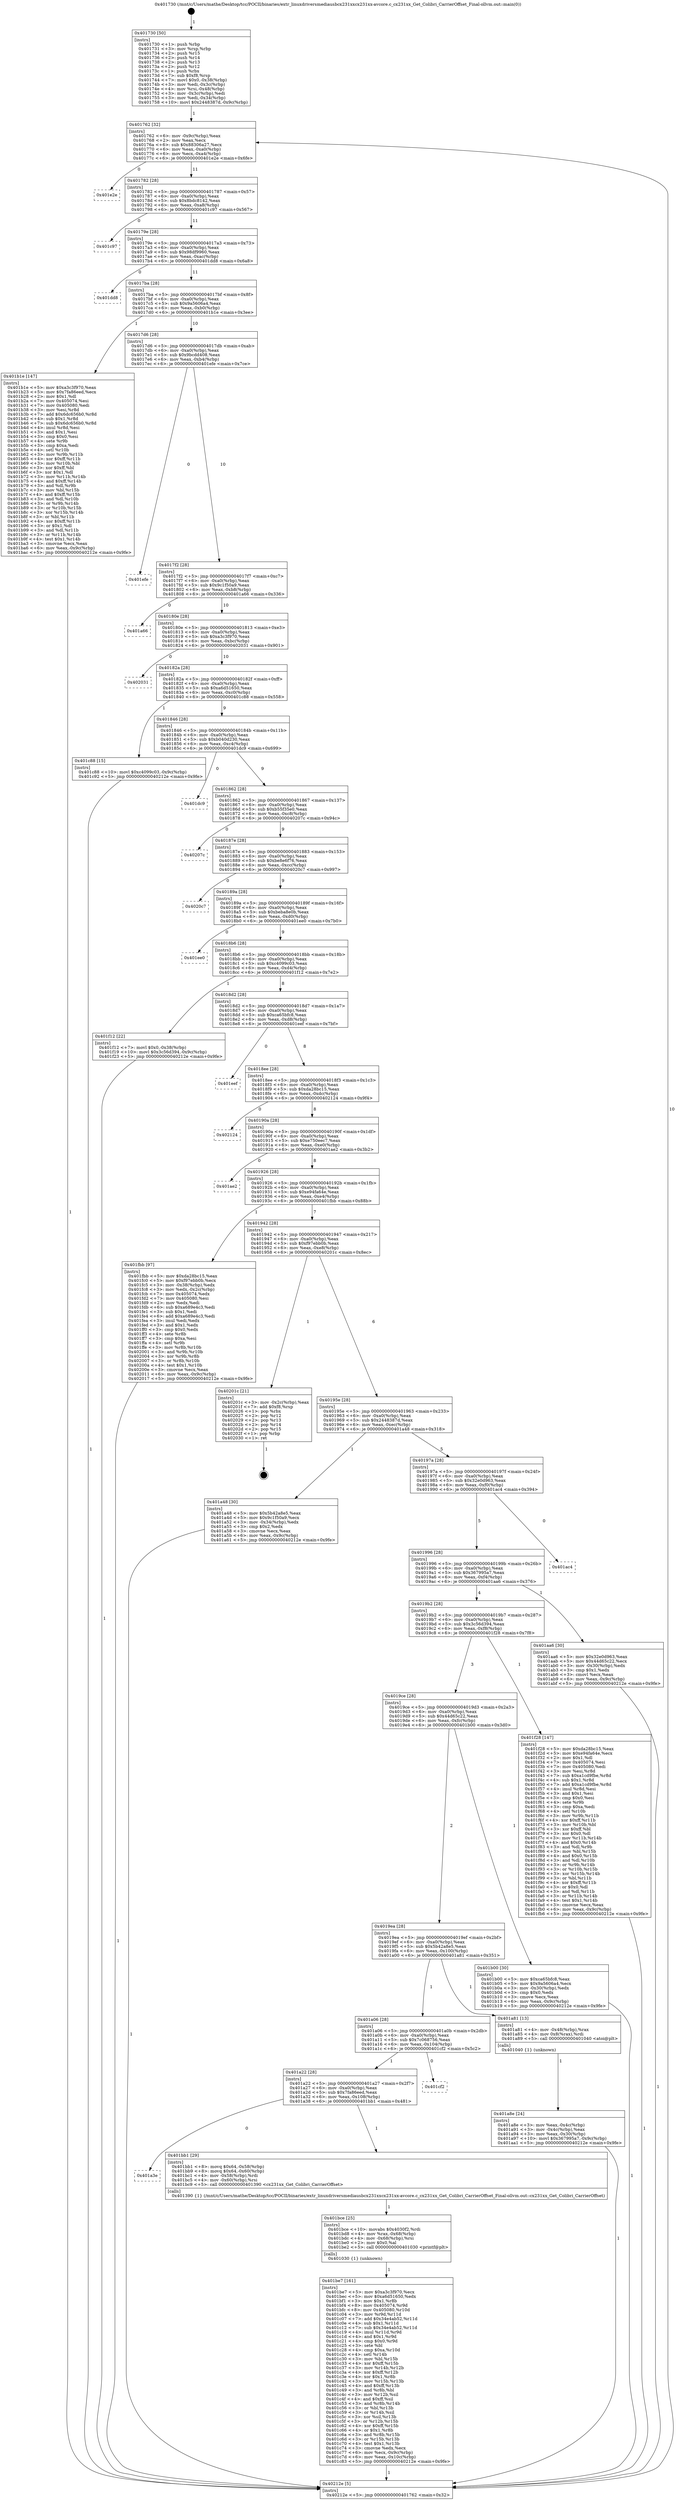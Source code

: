 digraph "0x401730" {
  label = "0x401730 (/mnt/c/Users/mathe/Desktop/tcc/POCII/binaries/extr_linuxdriversmediausbcx231xxcx231xx-avcore.c_cx231xx_Get_Colibri_CarrierOffset_Final-ollvm.out::main(0))"
  labelloc = "t"
  node[shape=record]

  Entry [label="",width=0.3,height=0.3,shape=circle,fillcolor=black,style=filled]
  "0x401762" [label="{
     0x401762 [32]\l
     | [instrs]\l
     &nbsp;&nbsp;0x401762 \<+6\>: mov -0x9c(%rbp),%eax\l
     &nbsp;&nbsp;0x401768 \<+2\>: mov %eax,%ecx\l
     &nbsp;&nbsp;0x40176a \<+6\>: sub $0x88306a27,%ecx\l
     &nbsp;&nbsp;0x401770 \<+6\>: mov %eax,-0xa0(%rbp)\l
     &nbsp;&nbsp;0x401776 \<+6\>: mov %ecx,-0xa4(%rbp)\l
     &nbsp;&nbsp;0x40177c \<+6\>: je 0000000000401e2e \<main+0x6fe\>\l
  }"]
  "0x401e2e" [label="{
     0x401e2e\l
  }", style=dashed]
  "0x401782" [label="{
     0x401782 [28]\l
     | [instrs]\l
     &nbsp;&nbsp;0x401782 \<+5\>: jmp 0000000000401787 \<main+0x57\>\l
     &nbsp;&nbsp;0x401787 \<+6\>: mov -0xa0(%rbp),%eax\l
     &nbsp;&nbsp;0x40178d \<+5\>: sub $0x8bdc8142,%eax\l
     &nbsp;&nbsp;0x401792 \<+6\>: mov %eax,-0xa8(%rbp)\l
     &nbsp;&nbsp;0x401798 \<+6\>: je 0000000000401c97 \<main+0x567\>\l
  }"]
  Exit [label="",width=0.3,height=0.3,shape=circle,fillcolor=black,style=filled,peripheries=2]
  "0x401c97" [label="{
     0x401c97\l
  }", style=dashed]
  "0x40179e" [label="{
     0x40179e [28]\l
     | [instrs]\l
     &nbsp;&nbsp;0x40179e \<+5\>: jmp 00000000004017a3 \<main+0x73\>\l
     &nbsp;&nbsp;0x4017a3 \<+6\>: mov -0xa0(%rbp),%eax\l
     &nbsp;&nbsp;0x4017a9 \<+5\>: sub $0x98df9960,%eax\l
     &nbsp;&nbsp;0x4017ae \<+6\>: mov %eax,-0xac(%rbp)\l
     &nbsp;&nbsp;0x4017b4 \<+6\>: je 0000000000401dd8 \<main+0x6a8\>\l
  }"]
  "0x401be7" [label="{
     0x401be7 [161]\l
     | [instrs]\l
     &nbsp;&nbsp;0x401be7 \<+5\>: mov $0xa3c3f970,%ecx\l
     &nbsp;&nbsp;0x401bec \<+5\>: mov $0xa6d51650,%edx\l
     &nbsp;&nbsp;0x401bf1 \<+3\>: mov $0x1,%r8b\l
     &nbsp;&nbsp;0x401bf4 \<+8\>: mov 0x405074,%r9d\l
     &nbsp;&nbsp;0x401bfc \<+8\>: mov 0x405080,%r10d\l
     &nbsp;&nbsp;0x401c04 \<+3\>: mov %r9d,%r11d\l
     &nbsp;&nbsp;0x401c07 \<+7\>: add $0x34e4ab52,%r11d\l
     &nbsp;&nbsp;0x401c0e \<+4\>: sub $0x1,%r11d\l
     &nbsp;&nbsp;0x401c12 \<+7\>: sub $0x34e4ab52,%r11d\l
     &nbsp;&nbsp;0x401c19 \<+4\>: imul %r11d,%r9d\l
     &nbsp;&nbsp;0x401c1d \<+4\>: and $0x1,%r9d\l
     &nbsp;&nbsp;0x401c21 \<+4\>: cmp $0x0,%r9d\l
     &nbsp;&nbsp;0x401c25 \<+3\>: sete %bl\l
     &nbsp;&nbsp;0x401c28 \<+4\>: cmp $0xa,%r10d\l
     &nbsp;&nbsp;0x401c2c \<+4\>: setl %r14b\l
     &nbsp;&nbsp;0x401c30 \<+3\>: mov %bl,%r15b\l
     &nbsp;&nbsp;0x401c33 \<+4\>: xor $0xff,%r15b\l
     &nbsp;&nbsp;0x401c37 \<+3\>: mov %r14b,%r12b\l
     &nbsp;&nbsp;0x401c3a \<+4\>: xor $0xff,%r12b\l
     &nbsp;&nbsp;0x401c3e \<+4\>: xor $0x1,%r8b\l
     &nbsp;&nbsp;0x401c42 \<+3\>: mov %r15b,%r13b\l
     &nbsp;&nbsp;0x401c45 \<+4\>: and $0xff,%r13b\l
     &nbsp;&nbsp;0x401c49 \<+3\>: and %r8b,%bl\l
     &nbsp;&nbsp;0x401c4c \<+3\>: mov %r12b,%sil\l
     &nbsp;&nbsp;0x401c4f \<+4\>: and $0xff,%sil\l
     &nbsp;&nbsp;0x401c53 \<+3\>: and %r8b,%r14b\l
     &nbsp;&nbsp;0x401c56 \<+3\>: or %bl,%r13b\l
     &nbsp;&nbsp;0x401c59 \<+3\>: or %r14b,%sil\l
     &nbsp;&nbsp;0x401c5c \<+3\>: xor %sil,%r13b\l
     &nbsp;&nbsp;0x401c5f \<+3\>: or %r12b,%r15b\l
     &nbsp;&nbsp;0x401c62 \<+4\>: xor $0xff,%r15b\l
     &nbsp;&nbsp;0x401c66 \<+4\>: or $0x1,%r8b\l
     &nbsp;&nbsp;0x401c6a \<+3\>: and %r8b,%r15b\l
     &nbsp;&nbsp;0x401c6d \<+3\>: or %r15b,%r13b\l
     &nbsp;&nbsp;0x401c70 \<+4\>: test $0x1,%r13b\l
     &nbsp;&nbsp;0x401c74 \<+3\>: cmovne %edx,%ecx\l
     &nbsp;&nbsp;0x401c77 \<+6\>: mov %ecx,-0x9c(%rbp)\l
     &nbsp;&nbsp;0x401c7d \<+6\>: mov %eax,-0x10c(%rbp)\l
     &nbsp;&nbsp;0x401c83 \<+5\>: jmp 000000000040212e \<main+0x9fe\>\l
  }"]
  "0x401dd8" [label="{
     0x401dd8\l
  }", style=dashed]
  "0x4017ba" [label="{
     0x4017ba [28]\l
     | [instrs]\l
     &nbsp;&nbsp;0x4017ba \<+5\>: jmp 00000000004017bf \<main+0x8f\>\l
     &nbsp;&nbsp;0x4017bf \<+6\>: mov -0xa0(%rbp),%eax\l
     &nbsp;&nbsp;0x4017c5 \<+5\>: sub $0x9a5606a4,%eax\l
     &nbsp;&nbsp;0x4017ca \<+6\>: mov %eax,-0xb0(%rbp)\l
     &nbsp;&nbsp;0x4017d0 \<+6\>: je 0000000000401b1e \<main+0x3ee\>\l
  }"]
  "0x401bce" [label="{
     0x401bce [25]\l
     | [instrs]\l
     &nbsp;&nbsp;0x401bce \<+10\>: movabs $0x4030f2,%rdi\l
     &nbsp;&nbsp;0x401bd8 \<+4\>: mov %rax,-0x68(%rbp)\l
     &nbsp;&nbsp;0x401bdc \<+4\>: mov -0x68(%rbp),%rsi\l
     &nbsp;&nbsp;0x401be0 \<+2\>: mov $0x0,%al\l
     &nbsp;&nbsp;0x401be2 \<+5\>: call 0000000000401030 \<printf@plt\>\l
     | [calls]\l
     &nbsp;&nbsp;0x401030 \{1\} (unknown)\l
  }"]
  "0x401b1e" [label="{
     0x401b1e [147]\l
     | [instrs]\l
     &nbsp;&nbsp;0x401b1e \<+5\>: mov $0xa3c3f970,%eax\l
     &nbsp;&nbsp;0x401b23 \<+5\>: mov $0x7fa86eed,%ecx\l
     &nbsp;&nbsp;0x401b28 \<+2\>: mov $0x1,%dl\l
     &nbsp;&nbsp;0x401b2a \<+7\>: mov 0x405074,%esi\l
     &nbsp;&nbsp;0x401b31 \<+7\>: mov 0x405080,%edi\l
     &nbsp;&nbsp;0x401b38 \<+3\>: mov %esi,%r8d\l
     &nbsp;&nbsp;0x401b3b \<+7\>: add $0x6dc656b0,%r8d\l
     &nbsp;&nbsp;0x401b42 \<+4\>: sub $0x1,%r8d\l
     &nbsp;&nbsp;0x401b46 \<+7\>: sub $0x6dc656b0,%r8d\l
     &nbsp;&nbsp;0x401b4d \<+4\>: imul %r8d,%esi\l
     &nbsp;&nbsp;0x401b51 \<+3\>: and $0x1,%esi\l
     &nbsp;&nbsp;0x401b54 \<+3\>: cmp $0x0,%esi\l
     &nbsp;&nbsp;0x401b57 \<+4\>: sete %r9b\l
     &nbsp;&nbsp;0x401b5b \<+3\>: cmp $0xa,%edi\l
     &nbsp;&nbsp;0x401b5e \<+4\>: setl %r10b\l
     &nbsp;&nbsp;0x401b62 \<+3\>: mov %r9b,%r11b\l
     &nbsp;&nbsp;0x401b65 \<+4\>: xor $0xff,%r11b\l
     &nbsp;&nbsp;0x401b69 \<+3\>: mov %r10b,%bl\l
     &nbsp;&nbsp;0x401b6c \<+3\>: xor $0xff,%bl\l
     &nbsp;&nbsp;0x401b6f \<+3\>: xor $0x1,%dl\l
     &nbsp;&nbsp;0x401b72 \<+3\>: mov %r11b,%r14b\l
     &nbsp;&nbsp;0x401b75 \<+4\>: and $0xff,%r14b\l
     &nbsp;&nbsp;0x401b79 \<+3\>: and %dl,%r9b\l
     &nbsp;&nbsp;0x401b7c \<+3\>: mov %bl,%r15b\l
     &nbsp;&nbsp;0x401b7f \<+4\>: and $0xff,%r15b\l
     &nbsp;&nbsp;0x401b83 \<+3\>: and %dl,%r10b\l
     &nbsp;&nbsp;0x401b86 \<+3\>: or %r9b,%r14b\l
     &nbsp;&nbsp;0x401b89 \<+3\>: or %r10b,%r15b\l
     &nbsp;&nbsp;0x401b8c \<+3\>: xor %r15b,%r14b\l
     &nbsp;&nbsp;0x401b8f \<+3\>: or %bl,%r11b\l
     &nbsp;&nbsp;0x401b92 \<+4\>: xor $0xff,%r11b\l
     &nbsp;&nbsp;0x401b96 \<+3\>: or $0x1,%dl\l
     &nbsp;&nbsp;0x401b99 \<+3\>: and %dl,%r11b\l
     &nbsp;&nbsp;0x401b9c \<+3\>: or %r11b,%r14b\l
     &nbsp;&nbsp;0x401b9f \<+4\>: test $0x1,%r14b\l
     &nbsp;&nbsp;0x401ba3 \<+3\>: cmovne %ecx,%eax\l
     &nbsp;&nbsp;0x401ba6 \<+6\>: mov %eax,-0x9c(%rbp)\l
     &nbsp;&nbsp;0x401bac \<+5\>: jmp 000000000040212e \<main+0x9fe\>\l
  }"]
  "0x4017d6" [label="{
     0x4017d6 [28]\l
     | [instrs]\l
     &nbsp;&nbsp;0x4017d6 \<+5\>: jmp 00000000004017db \<main+0xab\>\l
     &nbsp;&nbsp;0x4017db \<+6\>: mov -0xa0(%rbp),%eax\l
     &nbsp;&nbsp;0x4017e1 \<+5\>: sub $0x9bcdd408,%eax\l
     &nbsp;&nbsp;0x4017e6 \<+6\>: mov %eax,-0xb4(%rbp)\l
     &nbsp;&nbsp;0x4017ec \<+6\>: je 0000000000401efe \<main+0x7ce\>\l
  }"]
  "0x401a3e" [label="{
     0x401a3e\l
  }", style=dashed]
  "0x401efe" [label="{
     0x401efe\l
  }", style=dashed]
  "0x4017f2" [label="{
     0x4017f2 [28]\l
     | [instrs]\l
     &nbsp;&nbsp;0x4017f2 \<+5\>: jmp 00000000004017f7 \<main+0xc7\>\l
     &nbsp;&nbsp;0x4017f7 \<+6\>: mov -0xa0(%rbp),%eax\l
     &nbsp;&nbsp;0x4017fd \<+5\>: sub $0x9c1f50a9,%eax\l
     &nbsp;&nbsp;0x401802 \<+6\>: mov %eax,-0xb8(%rbp)\l
     &nbsp;&nbsp;0x401808 \<+6\>: je 0000000000401a66 \<main+0x336\>\l
  }"]
  "0x401bb1" [label="{
     0x401bb1 [29]\l
     | [instrs]\l
     &nbsp;&nbsp;0x401bb1 \<+8\>: movq $0x64,-0x58(%rbp)\l
     &nbsp;&nbsp;0x401bb9 \<+8\>: movq $0x64,-0x60(%rbp)\l
     &nbsp;&nbsp;0x401bc1 \<+4\>: mov -0x58(%rbp),%rdi\l
     &nbsp;&nbsp;0x401bc5 \<+4\>: mov -0x60(%rbp),%rsi\l
     &nbsp;&nbsp;0x401bc9 \<+5\>: call 0000000000401390 \<cx231xx_Get_Colibri_CarrierOffset\>\l
     | [calls]\l
     &nbsp;&nbsp;0x401390 \{1\} (/mnt/c/Users/mathe/Desktop/tcc/POCII/binaries/extr_linuxdriversmediausbcx231xxcx231xx-avcore.c_cx231xx_Get_Colibri_CarrierOffset_Final-ollvm.out::cx231xx_Get_Colibri_CarrierOffset)\l
  }"]
  "0x401a66" [label="{
     0x401a66\l
  }", style=dashed]
  "0x40180e" [label="{
     0x40180e [28]\l
     | [instrs]\l
     &nbsp;&nbsp;0x40180e \<+5\>: jmp 0000000000401813 \<main+0xe3\>\l
     &nbsp;&nbsp;0x401813 \<+6\>: mov -0xa0(%rbp),%eax\l
     &nbsp;&nbsp;0x401819 \<+5\>: sub $0xa3c3f970,%eax\l
     &nbsp;&nbsp;0x40181e \<+6\>: mov %eax,-0xbc(%rbp)\l
     &nbsp;&nbsp;0x401824 \<+6\>: je 0000000000402031 \<main+0x901\>\l
  }"]
  "0x401a22" [label="{
     0x401a22 [28]\l
     | [instrs]\l
     &nbsp;&nbsp;0x401a22 \<+5\>: jmp 0000000000401a27 \<main+0x2f7\>\l
     &nbsp;&nbsp;0x401a27 \<+6\>: mov -0xa0(%rbp),%eax\l
     &nbsp;&nbsp;0x401a2d \<+5\>: sub $0x7fa86eed,%eax\l
     &nbsp;&nbsp;0x401a32 \<+6\>: mov %eax,-0x108(%rbp)\l
     &nbsp;&nbsp;0x401a38 \<+6\>: je 0000000000401bb1 \<main+0x481\>\l
  }"]
  "0x402031" [label="{
     0x402031\l
  }", style=dashed]
  "0x40182a" [label="{
     0x40182a [28]\l
     | [instrs]\l
     &nbsp;&nbsp;0x40182a \<+5\>: jmp 000000000040182f \<main+0xff\>\l
     &nbsp;&nbsp;0x40182f \<+6\>: mov -0xa0(%rbp),%eax\l
     &nbsp;&nbsp;0x401835 \<+5\>: sub $0xa6d51650,%eax\l
     &nbsp;&nbsp;0x40183a \<+6\>: mov %eax,-0xc0(%rbp)\l
     &nbsp;&nbsp;0x401840 \<+6\>: je 0000000000401c88 \<main+0x558\>\l
  }"]
  "0x401cf2" [label="{
     0x401cf2\l
  }", style=dashed]
  "0x401c88" [label="{
     0x401c88 [15]\l
     | [instrs]\l
     &nbsp;&nbsp;0x401c88 \<+10\>: movl $0xc4099c03,-0x9c(%rbp)\l
     &nbsp;&nbsp;0x401c92 \<+5\>: jmp 000000000040212e \<main+0x9fe\>\l
  }"]
  "0x401846" [label="{
     0x401846 [28]\l
     | [instrs]\l
     &nbsp;&nbsp;0x401846 \<+5\>: jmp 000000000040184b \<main+0x11b\>\l
     &nbsp;&nbsp;0x40184b \<+6\>: mov -0xa0(%rbp),%eax\l
     &nbsp;&nbsp;0x401851 \<+5\>: sub $0xb040d230,%eax\l
     &nbsp;&nbsp;0x401856 \<+6\>: mov %eax,-0xc4(%rbp)\l
     &nbsp;&nbsp;0x40185c \<+6\>: je 0000000000401dc9 \<main+0x699\>\l
  }"]
  "0x401a8e" [label="{
     0x401a8e [24]\l
     | [instrs]\l
     &nbsp;&nbsp;0x401a8e \<+3\>: mov %eax,-0x4c(%rbp)\l
     &nbsp;&nbsp;0x401a91 \<+3\>: mov -0x4c(%rbp),%eax\l
     &nbsp;&nbsp;0x401a94 \<+3\>: mov %eax,-0x30(%rbp)\l
     &nbsp;&nbsp;0x401a97 \<+10\>: movl $0x367995a7,-0x9c(%rbp)\l
     &nbsp;&nbsp;0x401aa1 \<+5\>: jmp 000000000040212e \<main+0x9fe\>\l
  }"]
  "0x401dc9" [label="{
     0x401dc9\l
  }", style=dashed]
  "0x401862" [label="{
     0x401862 [28]\l
     | [instrs]\l
     &nbsp;&nbsp;0x401862 \<+5\>: jmp 0000000000401867 \<main+0x137\>\l
     &nbsp;&nbsp;0x401867 \<+6\>: mov -0xa0(%rbp),%eax\l
     &nbsp;&nbsp;0x40186d \<+5\>: sub $0xb55f35e0,%eax\l
     &nbsp;&nbsp;0x401872 \<+6\>: mov %eax,-0xc8(%rbp)\l
     &nbsp;&nbsp;0x401878 \<+6\>: je 000000000040207c \<main+0x94c\>\l
  }"]
  "0x401a06" [label="{
     0x401a06 [28]\l
     | [instrs]\l
     &nbsp;&nbsp;0x401a06 \<+5\>: jmp 0000000000401a0b \<main+0x2db\>\l
     &nbsp;&nbsp;0x401a0b \<+6\>: mov -0xa0(%rbp),%eax\l
     &nbsp;&nbsp;0x401a11 \<+5\>: sub $0x7c068756,%eax\l
     &nbsp;&nbsp;0x401a16 \<+6\>: mov %eax,-0x104(%rbp)\l
     &nbsp;&nbsp;0x401a1c \<+6\>: je 0000000000401cf2 \<main+0x5c2\>\l
  }"]
  "0x40207c" [label="{
     0x40207c\l
  }", style=dashed]
  "0x40187e" [label="{
     0x40187e [28]\l
     | [instrs]\l
     &nbsp;&nbsp;0x40187e \<+5\>: jmp 0000000000401883 \<main+0x153\>\l
     &nbsp;&nbsp;0x401883 \<+6\>: mov -0xa0(%rbp),%eax\l
     &nbsp;&nbsp;0x401889 \<+5\>: sub $0xbe8e6f76,%eax\l
     &nbsp;&nbsp;0x40188e \<+6\>: mov %eax,-0xcc(%rbp)\l
     &nbsp;&nbsp;0x401894 \<+6\>: je 00000000004020c7 \<main+0x997\>\l
  }"]
  "0x401a81" [label="{
     0x401a81 [13]\l
     | [instrs]\l
     &nbsp;&nbsp;0x401a81 \<+4\>: mov -0x48(%rbp),%rax\l
     &nbsp;&nbsp;0x401a85 \<+4\>: mov 0x8(%rax),%rdi\l
     &nbsp;&nbsp;0x401a89 \<+5\>: call 0000000000401040 \<atoi@plt\>\l
     | [calls]\l
     &nbsp;&nbsp;0x401040 \{1\} (unknown)\l
  }"]
  "0x4020c7" [label="{
     0x4020c7\l
  }", style=dashed]
  "0x40189a" [label="{
     0x40189a [28]\l
     | [instrs]\l
     &nbsp;&nbsp;0x40189a \<+5\>: jmp 000000000040189f \<main+0x16f\>\l
     &nbsp;&nbsp;0x40189f \<+6\>: mov -0xa0(%rbp),%eax\l
     &nbsp;&nbsp;0x4018a5 \<+5\>: sub $0xbeba8e0b,%eax\l
     &nbsp;&nbsp;0x4018aa \<+6\>: mov %eax,-0xd0(%rbp)\l
     &nbsp;&nbsp;0x4018b0 \<+6\>: je 0000000000401ee0 \<main+0x7b0\>\l
  }"]
  "0x4019ea" [label="{
     0x4019ea [28]\l
     | [instrs]\l
     &nbsp;&nbsp;0x4019ea \<+5\>: jmp 00000000004019ef \<main+0x2bf\>\l
     &nbsp;&nbsp;0x4019ef \<+6\>: mov -0xa0(%rbp),%eax\l
     &nbsp;&nbsp;0x4019f5 \<+5\>: sub $0x5b42a8e5,%eax\l
     &nbsp;&nbsp;0x4019fa \<+6\>: mov %eax,-0x100(%rbp)\l
     &nbsp;&nbsp;0x401a00 \<+6\>: je 0000000000401a81 \<main+0x351\>\l
  }"]
  "0x401ee0" [label="{
     0x401ee0\l
  }", style=dashed]
  "0x4018b6" [label="{
     0x4018b6 [28]\l
     | [instrs]\l
     &nbsp;&nbsp;0x4018b6 \<+5\>: jmp 00000000004018bb \<main+0x18b\>\l
     &nbsp;&nbsp;0x4018bb \<+6\>: mov -0xa0(%rbp),%eax\l
     &nbsp;&nbsp;0x4018c1 \<+5\>: sub $0xc4099c03,%eax\l
     &nbsp;&nbsp;0x4018c6 \<+6\>: mov %eax,-0xd4(%rbp)\l
     &nbsp;&nbsp;0x4018cc \<+6\>: je 0000000000401f12 \<main+0x7e2\>\l
  }"]
  "0x401b00" [label="{
     0x401b00 [30]\l
     | [instrs]\l
     &nbsp;&nbsp;0x401b00 \<+5\>: mov $0xca65bfc8,%eax\l
     &nbsp;&nbsp;0x401b05 \<+5\>: mov $0x9a5606a4,%ecx\l
     &nbsp;&nbsp;0x401b0a \<+3\>: mov -0x30(%rbp),%edx\l
     &nbsp;&nbsp;0x401b0d \<+3\>: cmp $0x0,%edx\l
     &nbsp;&nbsp;0x401b10 \<+3\>: cmove %ecx,%eax\l
     &nbsp;&nbsp;0x401b13 \<+6\>: mov %eax,-0x9c(%rbp)\l
     &nbsp;&nbsp;0x401b19 \<+5\>: jmp 000000000040212e \<main+0x9fe\>\l
  }"]
  "0x401f12" [label="{
     0x401f12 [22]\l
     | [instrs]\l
     &nbsp;&nbsp;0x401f12 \<+7\>: movl $0x0,-0x38(%rbp)\l
     &nbsp;&nbsp;0x401f19 \<+10\>: movl $0x3c56d394,-0x9c(%rbp)\l
     &nbsp;&nbsp;0x401f23 \<+5\>: jmp 000000000040212e \<main+0x9fe\>\l
  }"]
  "0x4018d2" [label="{
     0x4018d2 [28]\l
     | [instrs]\l
     &nbsp;&nbsp;0x4018d2 \<+5\>: jmp 00000000004018d7 \<main+0x1a7\>\l
     &nbsp;&nbsp;0x4018d7 \<+6\>: mov -0xa0(%rbp),%eax\l
     &nbsp;&nbsp;0x4018dd \<+5\>: sub $0xca65bfc8,%eax\l
     &nbsp;&nbsp;0x4018e2 \<+6\>: mov %eax,-0xd8(%rbp)\l
     &nbsp;&nbsp;0x4018e8 \<+6\>: je 0000000000401eef \<main+0x7bf\>\l
  }"]
  "0x4019ce" [label="{
     0x4019ce [28]\l
     | [instrs]\l
     &nbsp;&nbsp;0x4019ce \<+5\>: jmp 00000000004019d3 \<main+0x2a3\>\l
     &nbsp;&nbsp;0x4019d3 \<+6\>: mov -0xa0(%rbp),%eax\l
     &nbsp;&nbsp;0x4019d9 \<+5\>: sub $0x44d65c22,%eax\l
     &nbsp;&nbsp;0x4019de \<+6\>: mov %eax,-0xfc(%rbp)\l
     &nbsp;&nbsp;0x4019e4 \<+6\>: je 0000000000401b00 \<main+0x3d0\>\l
  }"]
  "0x401eef" [label="{
     0x401eef\l
  }", style=dashed]
  "0x4018ee" [label="{
     0x4018ee [28]\l
     | [instrs]\l
     &nbsp;&nbsp;0x4018ee \<+5\>: jmp 00000000004018f3 \<main+0x1c3\>\l
     &nbsp;&nbsp;0x4018f3 \<+6\>: mov -0xa0(%rbp),%eax\l
     &nbsp;&nbsp;0x4018f9 \<+5\>: sub $0xda28bc15,%eax\l
     &nbsp;&nbsp;0x4018fe \<+6\>: mov %eax,-0xdc(%rbp)\l
     &nbsp;&nbsp;0x401904 \<+6\>: je 0000000000402124 \<main+0x9f4\>\l
  }"]
  "0x401f28" [label="{
     0x401f28 [147]\l
     | [instrs]\l
     &nbsp;&nbsp;0x401f28 \<+5\>: mov $0xda28bc15,%eax\l
     &nbsp;&nbsp;0x401f2d \<+5\>: mov $0xe94fa64e,%ecx\l
     &nbsp;&nbsp;0x401f32 \<+2\>: mov $0x1,%dl\l
     &nbsp;&nbsp;0x401f34 \<+7\>: mov 0x405074,%esi\l
     &nbsp;&nbsp;0x401f3b \<+7\>: mov 0x405080,%edi\l
     &nbsp;&nbsp;0x401f42 \<+3\>: mov %esi,%r8d\l
     &nbsp;&nbsp;0x401f45 \<+7\>: sub $0xa1cd9fbe,%r8d\l
     &nbsp;&nbsp;0x401f4c \<+4\>: sub $0x1,%r8d\l
     &nbsp;&nbsp;0x401f50 \<+7\>: add $0xa1cd9fbe,%r8d\l
     &nbsp;&nbsp;0x401f57 \<+4\>: imul %r8d,%esi\l
     &nbsp;&nbsp;0x401f5b \<+3\>: and $0x1,%esi\l
     &nbsp;&nbsp;0x401f5e \<+3\>: cmp $0x0,%esi\l
     &nbsp;&nbsp;0x401f61 \<+4\>: sete %r9b\l
     &nbsp;&nbsp;0x401f65 \<+3\>: cmp $0xa,%edi\l
     &nbsp;&nbsp;0x401f68 \<+4\>: setl %r10b\l
     &nbsp;&nbsp;0x401f6c \<+3\>: mov %r9b,%r11b\l
     &nbsp;&nbsp;0x401f6f \<+4\>: xor $0xff,%r11b\l
     &nbsp;&nbsp;0x401f73 \<+3\>: mov %r10b,%bl\l
     &nbsp;&nbsp;0x401f76 \<+3\>: xor $0xff,%bl\l
     &nbsp;&nbsp;0x401f79 \<+3\>: xor $0x0,%dl\l
     &nbsp;&nbsp;0x401f7c \<+3\>: mov %r11b,%r14b\l
     &nbsp;&nbsp;0x401f7f \<+4\>: and $0x0,%r14b\l
     &nbsp;&nbsp;0x401f83 \<+3\>: and %dl,%r9b\l
     &nbsp;&nbsp;0x401f86 \<+3\>: mov %bl,%r15b\l
     &nbsp;&nbsp;0x401f89 \<+4\>: and $0x0,%r15b\l
     &nbsp;&nbsp;0x401f8d \<+3\>: and %dl,%r10b\l
     &nbsp;&nbsp;0x401f90 \<+3\>: or %r9b,%r14b\l
     &nbsp;&nbsp;0x401f93 \<+3\>: or %r10b,%r15b\l
     &nbsp;&nbsp;0x401f96 \<+3\>: xor %r15b,%r14b\l
     &nbsp;&nbsp;0x401f99 \<+3\>: or %bl,%r11b\l
     &nbsp;&nbsp;0x401f9c \<+4\>: xor $0xff,%r11b\l
     &nbsp;&nbsp;0x401fa0 \<+3\>: or $0x0,%dl\l
     &nbsp;&nbsp;0x401fa3 \<+3\>: and %dl,%r11b\l
     &nbsp;&nbsp;0x401fa6 \<+3\>: or %r11b,%r14b\l
     &nbsp;&nbsp;0x401fa9 \<+4\>: test $0x1,%r14b\l
     &nbsp;&nbsp;0x401fad \<+3\>: cmovne %ecx,%eax\l
     &nbsp;&nbsp;0x401fb0 \<+6\>: mov %eax,-0x9c(%rbp)\l
     &nbsp;&nbsp;0x401fb6 \<+5\>: jmp 000000000040212e \<main+0x9fe\>\l
  }"]
  "0x402124" [label="{
     0x402124\l
  }", style=dashed]
  "0x40190a" [label="{
     0x40190a [28]\l
     | [instrs]\l
     &nbsp;&nbsp;0x40190a \<+5\>: jmp 000000000040190f \<main+0x1df\>\l
     &nbsp;&nbsp;0x40190f \<+6\>: mov -0xa0(%rbp),%eax\l
     &nbsp;&nbsp;0x401915 \<+5\>: sub $0xe750eec7,%eax\l
     &nbsp;&nbsp;0x40191a \<+6\>: mov %eax,-0xe0(%rbp)\l
     &nbsp;&nbsp;0x401920 \<+6\>: je 0000000000401ae2 \<main+0x3b2\>\l
  }"]
  "0x4019b2" [label="{
     0x4019b2 [28]\l
     | [instrs]\l
     &nbsp;&nbsp;0x4019b2 \<+5\>: jmp 00000000004019b7 \<main+0x287\>\l
     &nbsp;&nbsp;0x4019b7 \<+6\>: mov -0xa0(%rbp),%eax\l
     &nbsp;&nbsp;0x4019bd \<+5\>: sub $0x3c56d394,%eax\l
     &nbsp;&nbsp;0x4019c2 \<+6\>: mov %eax,-0xf8(%rbp)\l
     &nbsp;&nbsp;0x4019c8 \<+6\>: je 0000000000401f28 \<main+0x7f8\>\l
  }"]
  "0x401ae2" [label="{
     0x401ae2\l
  }", style=dashed]
  "0x401926" [label="{
     0x401926 [28]\l
     | [instrs]\l
     &nbsp;&nbsp;0x401926 \<+5\>: jmp 000000000040192b \<main+0x1fb\>\l
     &nbsp;&nbsp;0x40192b \<+6\>: mov -0xa0(%rbp),%eax\l
     &nbsp;&nbsp;0x401931 \<+5\>: sub $0xe94fa64e,%eax\l
     &nbsp;&nbsp;0x401936 \<+6\>: mov %eax,-0xe4(%rbp)\l
     &nbsp;&nbsp;0x40193c \<+6\>: je 0000000000401fbb \<main+0x88b\>\l
  }"]
  "0x401aa6" [label="{
     0x401aa6 [30]\l
     | [instrs]\l
     &nbsp;&nbsp;0x401aa6 \<+5\>: mov $0x32e0d963,%eax\l
     &nbsp;&nbsp;0x401aab \<+5\>: mov $0x44d65c22,%ecx\l
     &nbsp;&nbsp;0x401ab0 \<+3\>: mov -0x30(%rbp),%edx\l
     &nbsp;&nbsp;0x401ab3 \<+3\>: cmp $0x1,%edx\l
     &nbsp;&nbsp;0x401ab6 \<+3\>: cmovl %ecx,%eax\l
     &nbsp;&nbsp;0x401ab9 \<+6\>: mov %eax,-0x9c(%rbp)\l
     &nbsp;&nbsp;0x401abf \<+5\>: jmp 000000000040212e \<main+0x9fe\>\l
  }"]
  "0x401fbb" [label="{
     0x401fbb [97]\l
     | [instrs]\l
     &nbsp;&nbsp;0x401fbb \<+5\>: mov $0xda28bc15,%eax\l
     &nbsp;&nbsp;0x401fc0 \<+5\>: mov $0xf97ebb0b,%ecx\l
     &nbsp;&nbsp;0x401fc5 \<+3\>: mov -0x38(%rbp),%edx\l
     &nbsp;&nbsp;0x401fc8 \<+3\>: mov %edx,-0x2c(%rbp)\l
     &nbsp;&nbsp;0x401fcb \<+7\>: mov 0x405074,%edx\l
     &nbsp;&nbsp;0x401fd2 \<+7\>: mov 0x405080,%esi\l
     &nbsp;&nbsp;0x401fd9 \<+2\>: mov %edx,%edi\l
     &nbsp;&nbsp;0x401fdb \<+6\>: sub $0xa689e4c3,%edi\l
     &nbsp;&nbsp;0x401fe1 \<+3\>: sub $0x1,%edi\l
     &nbsp;&nbsp;0x401fe4 \<+6\>: add $0xa689e4c3,%edi\l
     &nbsp;&nbsp;0x401fea \<+3\>: imul %edi,%edx\l
     &nbsp;&nbsp;0x401fed \<+3\>: and $0x1,%edx\l
     &nbsp;&nbsp;0x401ff0 \<+3\>: cmp $0x0,%edx\l
     &nbsp;&nbsp;0x401ff3 \<+4\>: sete %r8b\l
     &nbsp;&nbsp;0x401ff7 \<+3\>: cmp $0xa,%esi\l
     &nbsp;&nbsp;0x401ffa \<+4\>: setl %r9b\l
     &nbsp;&nbsp;0x401ffe \<+3\>: mov %r8b,%r10b\l
     &nbsp;&nbsp;0x402001 \<+3\>: and %r9b,%r10b\l
     &nbsp;&nbsp;0x402004 \<+3\>: xor %r9b,%r8b\l
     &nbsp;&nbsp;0x402007 \<+3\>: or %r8b,%r10b\l
     &nbsp;&nbsp;0x40200a \<+4\>: test $0x1,%r10b\l
     &nbsp;&nbsp;0x40200e \<+3\>: cmovne %ecx,%eax\l
     &nbsp;&nbsp;0x402011 \<+6\>: mov %eax,-0x9c(%rbp)\l
     &nbsp;&nbsp;0x402017 \<+5\>: jmp 000000000040212e \<main+0x9fe\>\l
  }"]
  "0x401942" [label="{
     0x401942 [28]\l
     | [instrs]\l
     &nbsp;&nbsp;0x401942 \<+5\>: jmp 0000000000401947 \<main+0x217\>\l
     &nbsp;&nbsp;0x401947 \<+6\>: mov -0xa0(%rbp),%eax\l
     &nbsp;&nbsp;0x40194d \<+5\>: sub $0xf97ebb0b,%eax\l
     &nbsp;&nbsp;0x401952 \<+6\>: mov %eax,-0xe8(%rbp)\l
     &nbsp;&nbsp;0x401958 \<+6\>: je 000000000040201c \<main+0x8ec\>\l
  }"]
  "0x401996" [label="{
     0x401996 [28]\l
     | [instrs]\l
     &nbsp;&nbsp;0x401996 \<+5\>: jmp 000000000040199b \<main+0x26b\>\l
     &nbsp;&nbsp;0x40199b \<+6\>: mov -0xa0(%rbp),%eax\l
     &nbsp;&nbsp;0x4019a1 \<+5\>: sub $0x367995a7,%eax\l
     &nbsp;&nbsp;0x4019a6 \<+6\>: mov %eax,-0xf4(%rbp)\l
     &nbsp;&nbsp;0x4019ac \<+6\>: je 0000000000401aa6 \<main+0x376\>\l
  }"]
  "0x40201c" [label="{
     0x40201c [21]\l
     | [instrs]\l
     &nbsp;&nbsp;0x40201c \<+3\>: mov -0x2c(%rbp),%eax\l
     &nbsp;&nbsp;0x40201f \<+7\>: add $0xf8,%rsp\l
     &nbsp;&nbsp;0x402026 \<+1\>: pop %rbx\l
     &nbsp;&nbsp;0x402027 \<+2\>: pop %r12\l
     &nbsp;&nbsp;0x402029 \<+2\>: pop %r13\l
     &nbsp;&nbsp;0x40202b \<+2\>: pop %r14\l
     &nbsp;&nbsp;0x40202d \<+2\>: pop %r15\l
     &nbsp;&nbsp;0x40202f \<+1\>: pop %rbp\l
     &nbsp;&nbsp;0x402030 \<+1\>: ret\l
  }"]
  "0x40195e" [label="{
     0x40195e [28]\l
     | [instrs]\l
     &nbsp;&nbsp;0x40195e \<+5\>: jmp 0000000000401963 \<main+0x233\>\l
     &nbsp;&nbsp;0x401963 \<+6\>: mov -0xa0(%rbp),%eax\l
     &nbsp;&nbsp;0x401969 \<+5\>: sub $0x2448387d,%eax\l
     &nbsp;&nbsp;0x40196e \<+6\>: mov %eax,-0xec(%rbp)\l
     &nbsp;&nbsp;0x401974 \<+6\>: je 0000000000401a48 \<main+0x318\>\l
  }"]
  "0x401ac4" [label="{
     0x401ac4\l
  }", style=dashed]
  "0x401a48" [label="{
     0x401a48 [30]\l
     | [instrs]\l
     &nbsp;&nbsp;0x401a48 \<+5\>: mov $0x5b42a8e5,%eax\l
     &nbsp;&nbsp;0x401a4d \<+5\>: mov $0x9c1f50a9,%ecx\l
     &nbsp;&nbsp;0x401a52 \<+3\>: mov -0x34(%rbp),%edx\l
     &nbsp;&nbsp;0x401a55 \<+3\>: cmp $0x2,%edx\l
     &nbsp;&nbsp;0x401a58 \<+3\>: cmovne %ecx,%eax\l
     &nbsp;&nbsp;0x401a5b \<+6\>: mov %eax,-0x9c(%rbp)\l
     &nbsp;&nbsp;0x401a61 \<+5\>: jmp 000000000040212e \<main+0x9fe\>\l
  }"]
  "0x40197a" [label="{
     0x40197a [28]\l
     | [instrs]\l
     &nbsp;&nbsp;0x40197a \<+5\>: jmp 000000000040197f \<main+0x24f\>\l
     &nbsp;&nbsp;0x40197f \<+6\>: mov -0xa0(%rbp),%eax\l
     &nbsp;&nbsp;0x401985 \<+5\>: sub $0x32e0d963,%eax\l
     &nbsp;&nbsp;0x40198a \<+6\>: mov %eax,-0xf0(%rbp)\l
     &nbsp;&nbsp;0x401990 \<+6\>: je 0000000000401ac4 \<main+0x394\>\l
  }"]
  "0x40212e" [label="{
     0x40212e [5]\l
     | [instrs]\l
     &nbsp;&nbsp;0x40212e \<+5\>: jmp 0000000000401762 \<main+0x32\>\l
  }"]
  "0x401730" [label="{
     0x401730 [50]\l
     | [instrs]\l
     &nbsp;&nbsp;0x401730 \<+1\>: push %rbp\l
     &nbsp;&nbsp;0x401731 \<+3\>: mov %rsp,%rbp\l
     &nbsp;&nbsp;0x401734 \<+2\>: push %r15\l
     &nbsp;&nbsp;0x401736 \<+2\>: push %r14\l
     &nbsp;&nbsp;0x401738 \<+2\>: push %r13\l
     &nbsp;&nbsp;0x40173a \<+2\>: push %r12\l
     &nbsp;&nbsp;0x40173c \<+1\>: push %rbx\l
     &nbsp;&nbsp;0x40173d \<+7\>: sub $0xf8,%rsp\l
     &nbsp;&nbsp;0x401744 \<+7\>: movl $0x0,-0x38(%rbp)\l
     &nbsp;&nbsp;0x40174b \<+3\>: mov %edi,-0x3c(%rbp)\l
     &nbsp;&nbsp;0x40174e \<+4\>: mov %rsi,-0x48(%rbp)\l
     &nbsp;&nbsp;0x401752 \<+3\>: mov -0x3c(%rbp),%edi\l
     &nbsp;&nbsp;0x401755 \<+3\>: mov %edi,-0x34(%rbp)\l
     &nbsp;&nbsp;0x401758 \<+10\>: movl $0x2448387d,-0x9c(%rbp)\l
  }"]
  Entry -> "0x401730" [label=" 1"]
  "0x401762" -> "0x401e2e" [label=" 0"]
  "0x401762" -> "0x401782" [label=" 11"]
  "0x40201c" -> Exit [label=" 1"]
  "0x401782" -> "0x401c97" [label=" 0"]
  "0x401782" -> "0x40179e" [label=" 11"]
  "0x401fbb" -> "0x40212e" [label=" 1"]
  "0x40179e" -> "0x401dd8" [label=" 0"]
  "0x40179e" -> "0x4017ba" [label=" 11"]
  "0x401f28" -> "0x40212e" [label=" 1"]
  "0x4017ba" -> "0x401b1e" [label=" 1"]
  "0x4017ba" -> "0x4017d6" [label=" 10"]
  "0x401f12" -> "0x40212e" [label=" 1"]
  "0x4017d6" -> "0x401efe" [label=" 0"]
  "0x4017d6" -> "0x4017f2" [label=" 10"]
  "0x401c88" -> "0x40212e" [label=" 1"]
  "0x4017f2" -> "0x401a66" [label=" 0"]
  "0x4017f2" -> "0x40180e" [label=" 10"]
  "0x401be7" -> "0x40212e" [label=" 1"]
  "0x40180e" -> "0x402031" [label=" 0"]
  "0x40180e" -> "0x40182a" [label=" 10"]
  "0x401bb1" -> "0x401bce" [label=" 1"]
  "0x40182a" -> "0x401c88" [label=" 1"]
  "0x40182a" -> "0x401846" [label=" 9"]
  "0x401a22" -> "0x401a3e" [label=" 0"]
  "0x401846" -> "0x401dc9" [label=" 0"]
  "0x401846" -> "0x401862" [label=" 9"]
  "0x401bce" -> "0x401be7" [label=" 1"]
  "0x401862" -> "0x40207c" [label=" 0"]
  "0x401862" -> "0x40187e" [label=" 9"]
  "0x401a06" -> "0x401a22" [label=" 1"]
  "0x40187e" -> "0x4020c7" [label=" 0"]
  "0x40187e" -> "0x40189a" [label=" 9"]
  "0x401a06" -> "0x401cf2" [label=" 0"]
  "0x40189a" -> "0x401ee0" [label=" 0"]
  "0x40189a" -> "0x4018b6" [label=" 9"]
  "0x401b1e" -> "0x40212e" [label=" 1"]
  "0x4018b6" -> "0x401f12" [label=" 1"]
  "0x4018b6" -> "0x4018d2" [label=" 8"]
  "0x401b00" -> "0x40212e" [label=" 1"]
  "0x4018d2" -> "0x401eef" [label=" 0"]
  "0x4018d2" -> "0x4018ee" [label=" 8"]
  "0x401a8e" -> "0x40212e" [label=" 1"]
  "0x4018ee" -> "0x402124" [label=" 0"]
  "0x4018ee" -> "0x40190a" [label=" 8"]
  "0x401a81" -> "0x401a8e" [label=" 1"]
  "0x40190a" -> "0x401ae2" [label=" 0"]
  "0x40190a" -> "0x401926" [label=" 8"]
  "0x4019ea" -> "0x401a81" [label=" 1"]
  "0x401926" -> "0x401fbb" [label=" 1"]
  "0x401926" -> "0x401942" [label=" 7"]
  "0x401a22" -> "0x401bb1" [label=" 1"]
  "0x401942" -> "0x40201c" [label=" 1"]
  "0x401942" -> "0x40195e" [label=" 6"]
  "0x4019ce" -> "0x401b00" [label=" 1"]
  "0x40195e" -> "0x401a48" [label=" 1"]
  "0x40195e" -> "0x40197a" [label=" 5"]
  "0x401a48" -> "0x40212e" [label=" 1"]
  "0x401730" -> "0x401762" [label=" 1"]
  "0x40212e" -> "0x401762" [label=" 10"]
  "0x401aa6" -> "0x40212e" [label=" 1"]
  "0x40197a" -> "0x401ac4" [label=" 0"]
  "0x40197a" -> "0x401996" [label=" 5"]
  "0x4019ce" -> "0x4019ea" [label=" 2"]
  "0x401996" -> "0x401aa6" [label=" 1"]
  "0x401996" -> "0x4019b2" [label=" 4"]
  "0x4019ea" -> "0x401a06" [label=" 1"]
  "0x4019b2" -> "0x401f28" [label=" 1"]
  "0x4019b2" -> "0x4019ce" [label=" 3"]
}
